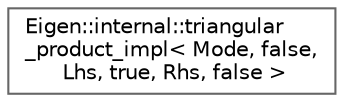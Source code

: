 digraph "Graphical Class Hierarchy"
{
 // LATEX_PDF_SIZE
  bgcolor="transparent";
  edge [fontname=Helvetica,fontsize=10,labelfontname=Helvetica,labelfontsize=10];
  node [fontname=Helvetica,fontsize=10,shape=box,height=0.2,width=0.4];
  rankdir="LR";
  Node0 [id="Node000000",label="Eigen::internal::triangular\l_product_impl\< Mode, false,\l Lhs, true, Rhs, false \>",height=0.2,width=0.4,color="grey40", fillcolor="white", style="filled",URL="$structEigen_1_1internal_1_1triangular__product__impl_3_01Mode_00_01false_00_01Lhs_00_01true_00_01Rhs_00_01false_01_4.html",tooltip=" "];
}
